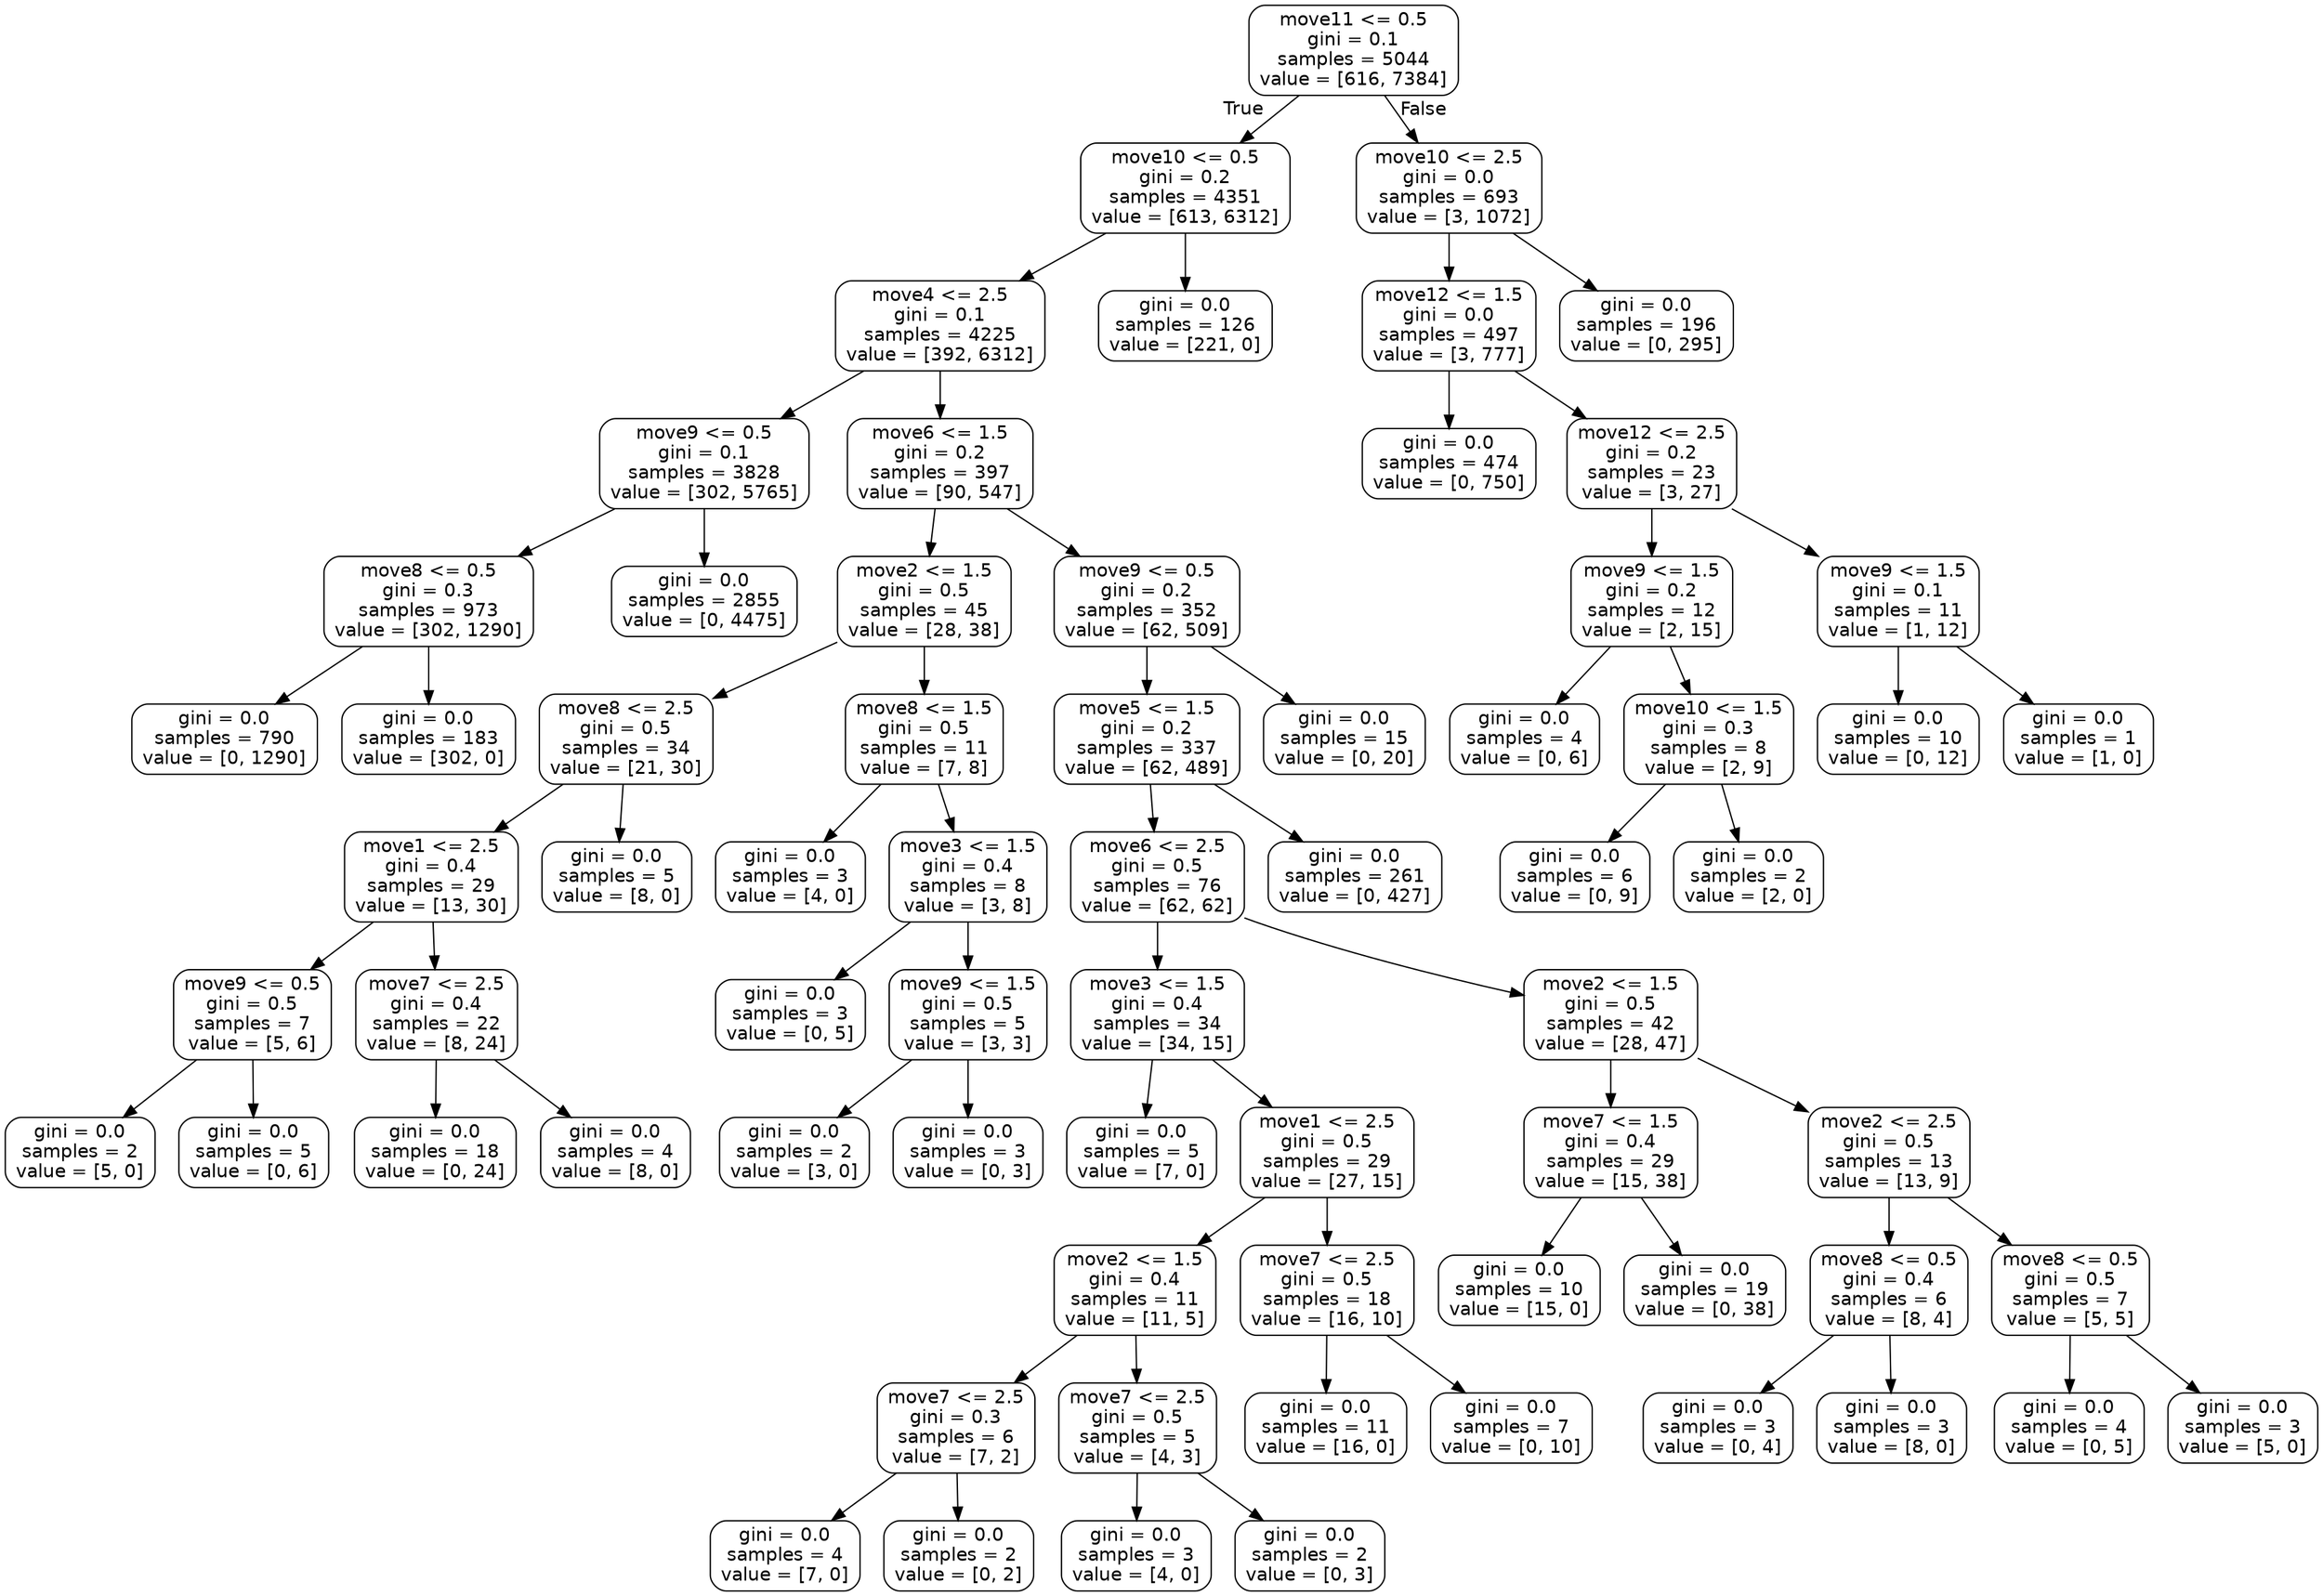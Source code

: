 digraph Tree {
node [shape=box, style="rounded", color="black", fontname="helvetica"] ;
edge [fontname="helvetica"] ;
0 [label="move11 <= 0.5\ngini = 0.1\nsamples = 5044\nvalue = [616, 7384]"] ;
1 [label="move10 <= 0.5\ngini = 0.2\nsamples = 4351\nvalue = [613, 6312]"] ;
0 -> 1 [labeldistance=2.5, labelangle=45, headlabel="True"] ;
2 [label="move4 <= 2.5\ngini = 0.1\nsamples = 4225\nvalue = [392, 6312]"] ;
1 -> 2 ;
3 [label="move9 <= 0.5\ngini = 0.1\nsamples = 3828\nvalue = [302, 5765]"] ;
2 -> 3 ;
4 [label="move8 <= 0.5\ngini = 0.3\nsamples = 973\nvalue = [302, 1290]"] ;
3 -> 4 ;
5 [label="gini = 0.0\nsamples = 790\nvalue = [0, 1290]"] ;
4 -> 5 ;
6 [label="gini = 0.0\nsamples = 183\nvalue = [302, 0]"] ;
4 -> 6 ;
7 [label="gini = 0.0\nsamples = 2855\nvalue = [0, 4475]"] ;
3 -> 7 ;
8 [label="move6 <= 1.5\ngini = 0.2\nsamples = 397\nvalue = [90, 547]"] ;
2 -> 8 ;
9 [label="move2 <= 1.5\ngini = 0.5\nsamples = 45\nvalue = [28, 38]"] ;
8 -> 9 ;
10 [label="move8 <= 2.5\ngini = 0.5\nsamples = 34\nvalue = [21, 30]"] ;
9 -> 10 ;
11 [label="move1 <= 2.5\ngini = 0.4\nsamples = 29\nvalue = [13, 30]"] ;
10 -> 11 ;
12 [label="move9 <= 0.5\ngini = 0.5\nsamples = 7\nvalue = [5, 6]"] ;
11 -> 12 ;
13 [label="gini = 0.0\nsamples = 2\nvalue = [5, 0]"] ;
12 -> 13 ;
14 [label="gini = 0.0\nsamples = 5\nvalue = [0, 6]"] ;
12 -> 14 ;
15 [label="move7 <= 2.5\ngini = 0.4\nsamples = 22\nvalue = [8, 24]"] ;
11 -> 15 ;
16 [label="gini = 0.0\nsamples = 18\nvalue = [0, 24]"] ;
15 -> 16 ;
17 [label="gini = 0.0\nsamples = 4\nvalue = [8, 0]"] ;
15 -> 17 ;
18 [label="gini = 0.0\nsamples = 5\nvalue = [8, 0]"] ;
10 -> 18 ;
19 [label="move8 <= 1.5\ngini = 0.5\nsamples = 11\nvalue = [7, 8]"] ;
9 -> 19 ;
20 [label="gini = 0.0\nsamples = 3\nvalue = [4, 0]"] ;
19 -> 20 ;
21 [label="move3 <= 1.5\ngini = 0.4\nsamples = 8\nvalue = [3, 8]"] ;
19 -> 21 ;
22 [label="gini = 0.0\nsamples = 3\nvalue = [0, 5]"] ;
21 -> 22 ;
23 [label="move9 <= 1.5\ngini = 0.5\nsamples = 5\nvalue = [3, 3]"] ;
21 -> 23 ;
24 [label="gini = 0.0\nsamples = 2\nvalue = [3, 0]"] ;
23 -> 24 ;
25 [label="gini = 0.0\nsamples = 3\nvalue = [0, 3]"] ;
23 -> 25 ;
26 [label="move9 <= 0.5\ngini = 0.2\nsamples = 352\nvalue = [62, 509]"] ;
8 -> 26 ;
27 [label="move5 <= 1.5\ngini = 0.2\nsamples = 337\nvalue = [62, 489]"] ;
26 -> 27 ;
28 [label="move6 <= 2.5\ngini = 0.5\nsamples = 76\nvalue = [62, 62]"] ;
27 -> 28 ;
29 [label="move3 <= 1.5\ngini = 0.4\nsamples = 34\nvalue = [34, 15]"] ;
28 -> 29 ;
30 [label="gini = 0.0\nsamples = 5\nvalue = [7, 0]"] ;
29 -> 30 ;
31 [label="move1 <= 2.5\ngini = 0.5\nsamples = 29\nvalue = [27, 15]"] ;
29 -> 31 ;
32 [label="move2 <= 1.5\ngini = 0.4\nsamples = 11\nvalue = [11, 5]"] ;
31 -> 32 ;
33 [label="move7 <= 2.5\ngini = 0.3\nsamples = 6\nvalue = [7, 2]"] ;
32 -> 33 ;
34 [label="gini = 0.0\nsamples = 4\nvalue = [7, 0]"] ;
33 -> 34 ;
35 [label="gini = 0.0\nsamples = 2\nvalue = [0, 2]"] ;
33 -> 35 ;
36 [label="move7 <= 2.5\ngini = 0.5\nsamples = 5\nvalue = [4, 3]"] ;
32 -> 36 ;
37 [label="gini = 0.0\nsamples = 3\nvalue = [4, 0]"] ;
36 -> 37 ;
38 [label="gini = 0.0\nsamples = 2\nvalue = [0, 3]"] ;
36 -> 38 ;
39 [label="move7 <= 2.5\ngini = 0.5\nsamples = 18\nvalue = [16, 10]"] ;
31 -> 39 ;
40 [label="gini = 0.0\nsamples = 11\nvalue = [16, 0]"] ;
39 -> 40 ;
41 [label="gini = 0.0\nsamples = 7\nvalue = [0, 10]"] ;
39 -> 41 ;
42 [label="move2 <= 1.5\ngini = 0.5\nsamples = 42\nvalue = [28, 47]"] ;
28 -> 42 ;
43 [label="move7 <= 1.5\ngini = 0.4\nsamples = 29\nvalue = [15, 38]"] ;
42 -> 43 ;
44 [label="gini = 0.0\nsamples = 10\nvalue = [15, 0]"] ;
43 -> 44 ;
45 [label="gini = 0.0\nsamples = 19\nvalue = [0, 38]"] ;
43 -> 45 ;
46 [label="move2 <= 2.5\ngini = 0.5\nsamples = 13\nvalue = [13, 9]"] ;
42 -> 46 ;
47 [label="move8 <= 0.5\ngini = 0.4\nsamples = 6\nvalue = [8, 4]"] ;
46 -> 47 ;
48 [label="gini = 0.0\nsamples = 3\nvalue = [0, 4]"] ;
47 -> 48 ;
49 [label="gini = 0.0\nsamples = 3\nvalue = [8, 0]"] ;
47 -> 49 ;
50 [label="move8 <= 0.5\ngini = 0.5\nsamples = 7\nvalue = [5, 5]"] ;
46 -> 50 ;
51 [label="gini = 0.0\nsamples = 4\nvalue = [0, 5]"] ;
50 -> 51 ;
52 [label="gini = 0.0\nsamples = 3\nvalue = [5, 0]"] ;
50 -> 52 ;
53 [label="gini = 0.0\nsamples = 261\nvalue = [0, 427]"] ;
27 -> 53 ;
54 [label="gini = 0.0\nsamples = 15\nvalue = [0, 20]"] ;
26 -> 54 ;
55 [label="gini = 0.0\nsamples = 126\nvalue = [221, 0]"] ;
1 -> 55 ;
56 [label="move10 <= 2.5\ngini = 0.0\nsamples = 693\nvalue = [3, 1072]"] ;
0 -> 56 [labeldistance=2.5, labelangle=-45, headlabel="False"] ;
57 [label="move12 <= 1.5\ngini = 0.0\nsamples = 497\nvalue = [3, 777]"] ;
56 -> 57 ;
58 [label="gini = 0.0\nsamples = 474\nvalue = [0, 750]"] ;
57 -> 58 ;
59 [label="move12 <= 2.5\ngini = 0.2\nsamples = 23\nvalue = [3, 27]"] ;
57 -> 59 ;
60 [label="move9 <= 1.5\ngini = 0.2\nsamples = 12\nvalue = [2, 15]"] ;
59 -> 60 ;
61 [label="gini = 0.0\nsamples = 4\nvalue = [0, 6]"] ;
60 -> 61 ;
62 [label="move10 <= 1.5\ngini = 0.3\nsamples = 8\nvalue = [2, 9]"] ;
60 -> 62 ;
63 [label="gini = 0.0\nsamples = 6\nvalue = [0, 9]"] ;
62 -> 63 ;
64 [label="gini = 0.0\nsamples = 2\nvalue = [2, 0]"] ;
62 -> 64 ;
65 [label="move9 <= 1.5\ngini = 0.1\nsamples = 11\nvalue = [1, 12]"] ;
59 -> 65 ;
66 [label="gini = 0.0\nsamples = 10\nvalue = [0, 12]"] ;
65 -> 66 ;
67 [label="gini = 0.0\nsamples = 1\nvalue = [1, 0]"] ;
65 -> 67 ;
68 [label="gini = 0.0\nsamples = 196\nvalue = [0, 295]"] ;
56 -> 68 ;
}